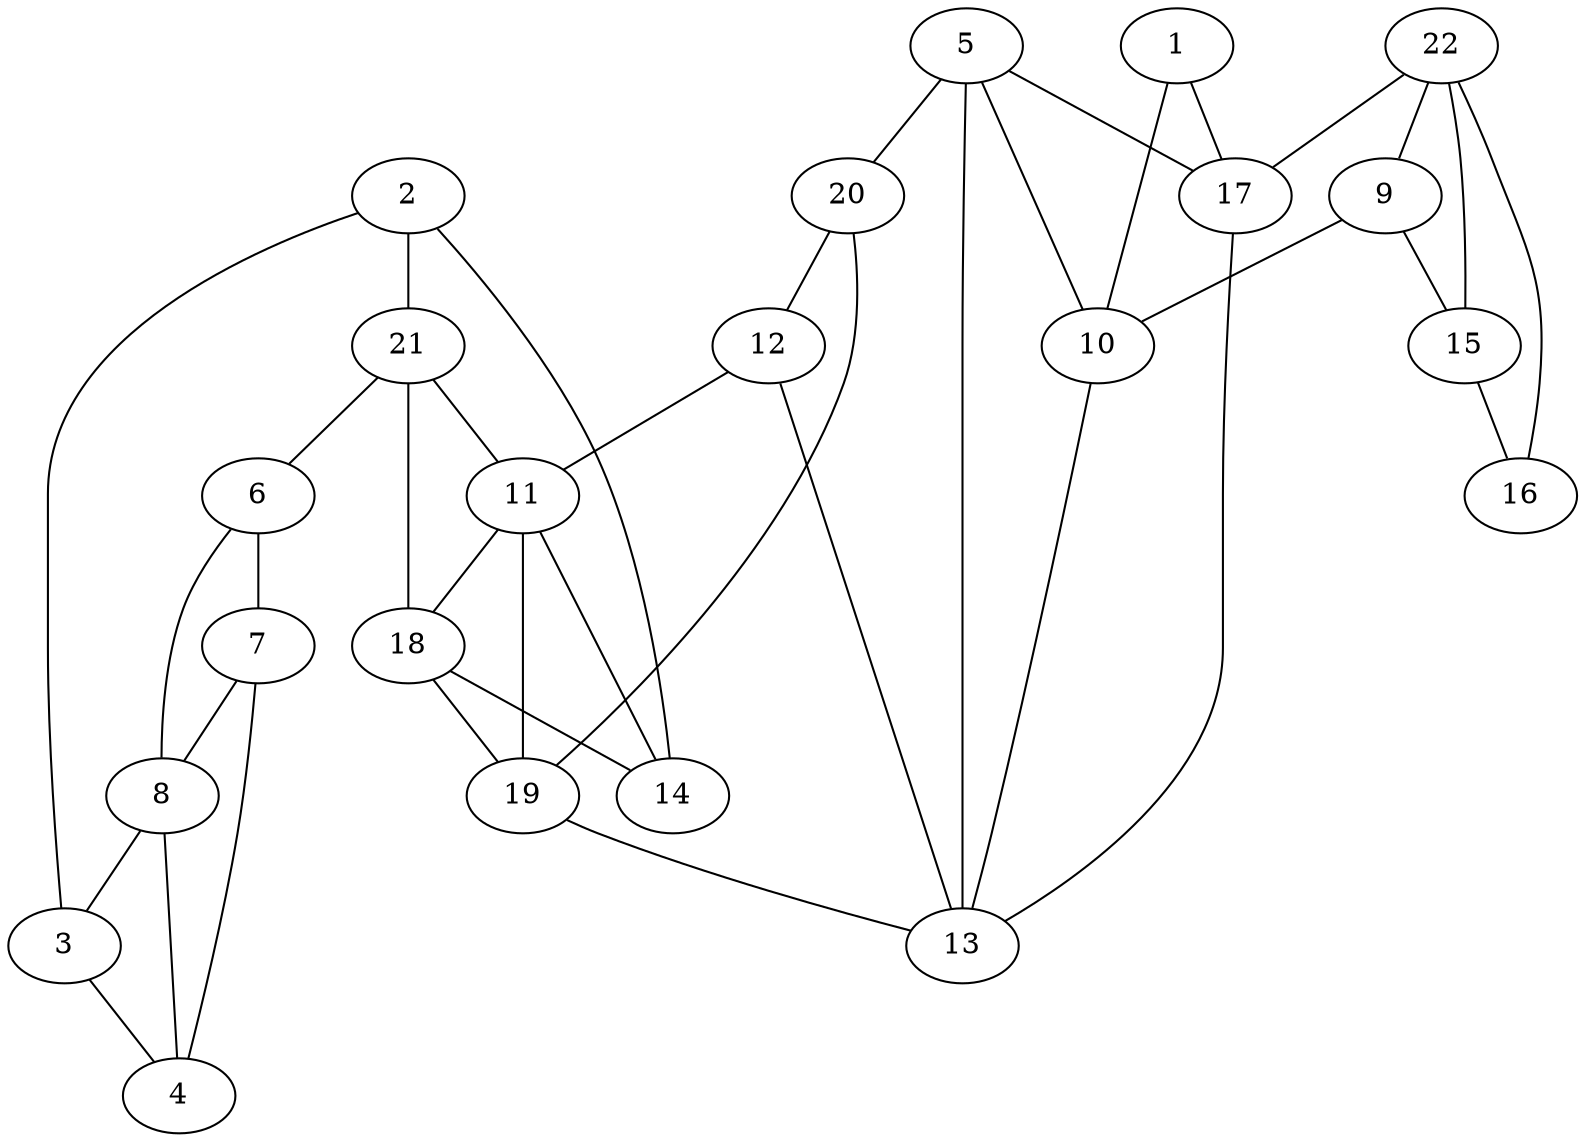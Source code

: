 graph pdb1n07 {
	1	 [aaLength=4,
		sequence=EDAI,
		type=0];
	10	 [aaLength=3,
		sequence=ANI,
		type=1];
	1 -- 10	 [distance0="18.06583",
		frequency=1,
		type0=1];
	17	 [aaLength=3,
		sequence=ANI,
		type=1];
	1 -- 17	 [distance0="18.06583",
		frequency=1,
		type0=2];
	2	 [aaLength=21,
		sequence=GLDKLIEDIHTDIRVALNSMD,
		type=0];
	21	 [aaLength=11,
		sequence=IMRVIVLGYIR,
		type=1];
	2 -- 21	 [distance0="21.43997",
		frequency=1,
		type0=2];
	14	 [aaLength=11,
		sequence=IMRVIVLGYIR,
		type=1];
	2 -- 14	 [distance0="21.43997",
		frequency=1,
		type0=1];
	3	 [aaLength=6,
		sequence=RPSYSS,
		type=0];
	4	 [aaLength=8,
		sequence=YKKDPFFK,
		type=0];
	3 -- 4	 [distance0="10.43836",
		distance1="0.0",
		frequency=2,
		type0=1,
		type1=5];
	3 -- 2	 [distance0="27.42666",
		frequency=1,
		type0=2];
	8	 [aaLength=4,
		sequence=YKKD,
		type=0];
	4 -- 8	 [distance0="29.15642",
		frequency=1,
		type0=2];
	5	 [aaLength=4,
		sequence=EDAI,
		type=0];
	20	 [aaLength=8,
		sequence=GVYFGYAM,
		type=1];
	5 -- 20	 [distance0="9.0",
		frequency=1,
		type0=4];
	5 -- 10	 [distance0="9.54142",
		frequency=1,
		type0=1];
	13	 [aaLength=9,
		sequence=GVYFGYAMV,
		type=1];
	5 -- 13	 [distance0="15.62174",
		frequency=1,
		type0=3];
	5 -- 17	 [distance0="9.54142",
		frequency=1,
		type0=2];
	6	 [aaLength=20,
		sequence=GLDKLIEDIHTDIRVALNSM,
		type=0];
	6 -- 8	 [distance0="33.32474",
		frequency=1,
		type0=3];
	7	 [aaLength=6,
		sequence=RPSYSS,
		type=0];
	6 -- 7	 [distance0="31.24984",
		distance1="1.0",
		frequency=2,
		type0=1,
		type1=4];
	7 -- 4	 [distance0="29.22885",
		frequency=1,
		type0=2];
	7 -- 8	 [distance0="7.085689",
		distance1="0.0",
		frequency=2,
		type0=1,
		type1=5];
	8 -- 3	 [distance0="31.74123",
		frequency=1,
		type0=3];
	9	 [aaLength=8,
		sequence=IRFEGKVV,
		type=1];
	9 -- 10	 [distance0="14.0",
		frequency=1,
		type0=4];
	15	 [aaLength=8,
		sequence=IRFEGKVV,
		type=1];
	9 -- 15	 [distance0="0.0",
		frequency=1,
		type0=1];
	10 -- 13	 [distance0="17.0",
		distance1="14.0",
		frequency=2,
		type0=3,
		type1=4];
	11	 [aaLength=7,
		sequence=RSAEVHL,
		type=1];
	11 -- 14	 [distance0="18.0",
		distance1="11.0",
		frequency=2,
		type0=2,
		type1=4];
	18	 [aaLength=7,
		sequence=RSAEVHL,
		type=1];
	11 -- 18	 [distance0="0.0",
		frequency=1,
		type0=1];
	19	 [aaLength=10,
		sequence=VFPMVMSVGW,
		type=1];
	11 -- 19	 [distance0="18.0",
		frequency=1,
		type0=3];
	12	 [aaLength=11,
		sequence=RVFPMVMSVGW,
		type=1];
	12 -- 11	 [distance0="8.0",
		frequency=1,
		type0=4];
	12 -- 13	 [distance0="11.0",
		frequency=1,
		type0=2];
	16	 [aaLength=8,
		sequence=IRFEGKVV,
		type=1];
	15 -- 16	 [distance0="0.0",
		frequency=1,
		type0=2];
	22	 [aaLength=8,
		sequence=IRFEGKVV,
		type=1];
	16 -- 22	 [distance0="0.0",
		distance1="0.0",
		frequency=2,
		type0=3,
		type1=5];
	17 -- 13	 [distance0="17.0",
		frequency=1,
		type0=3];
	18 -- 14	 [distance0="18.0",
		frequency=1,
		type0=2];
	18 -- 19	 [distance0="18.0",
		frequency=1,
		type0=3];
	19 -- 20	 [distance0="12.0",
		frequency=1,
		type0=3];
	19 -- 13	 [distance0="12.0",
		frequency=1,
		type0=2];
	20 -- 12	 [distance0="11.0",
		frequency=1,
		type0=2];
	21 -- 6	 [distance0="6.0",
		frequency=1,
		type0=4];
	21 -- 11	 [distance0="18.0",
		frequency=1,
		type0=2];
	21 -- 18	 [distance0="18.0",
		frequency=1,
		type0=3];
	22 -- 9	 [distance0="0.0",
		frequency=1,
		type0=1];
	22 -- 15	 [distance0="0.0",
		frequency=1,
		type0=2];
	22 -- 17	 [distance0="14.0",
		frequency=1,
		type0=4];
}
